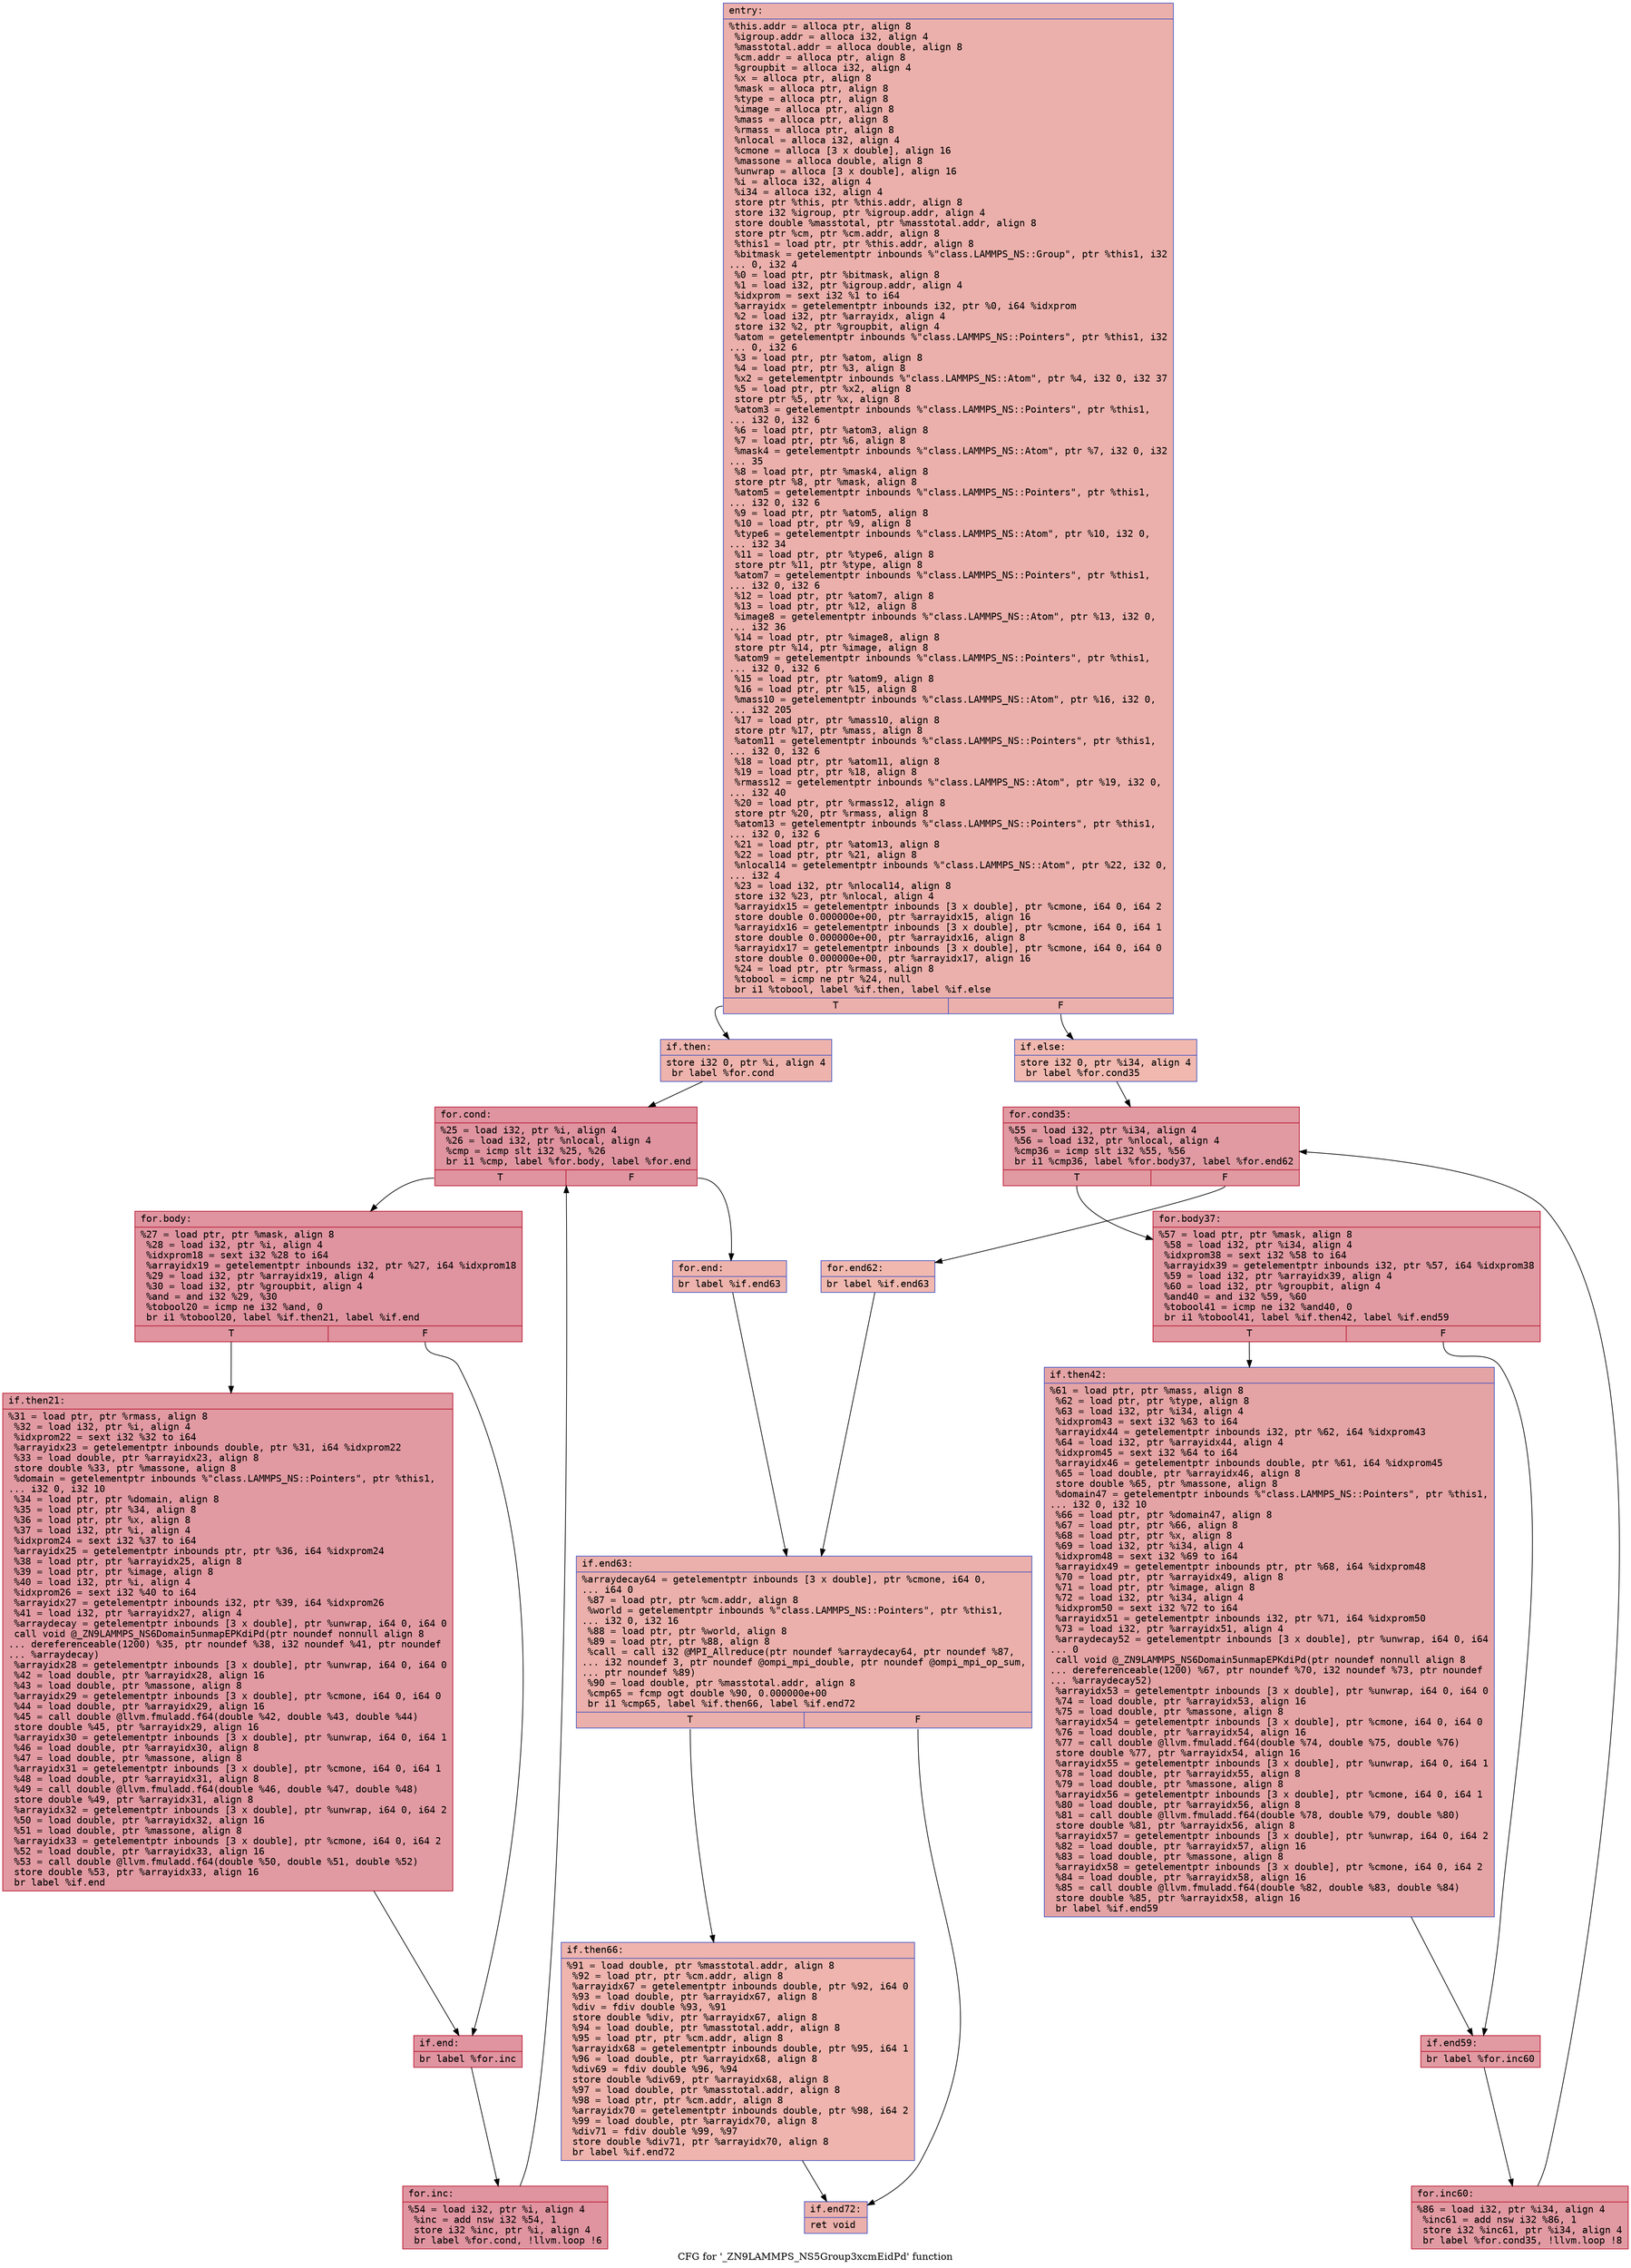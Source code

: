 digraph "CFG for '_ZN9LAMMPS_NS5Group3xcmEidPd' function" {
	label="CFG for '_ZN9LAMMPS_NS5Group3xcmEidPd' function";

	Node0x55ba303ffe00 [shape=record,color="#3d50c3ff", style=filled, fillcolor="#d24b4070" fontname="Courier",label="{entry:\l|  %this.addr = alloca ptr, align 8\l  %igroup.addr = alloca i32, align 4\l  %masstotal.addr = alloca double, align 8\l  %cm.addr = alloca ptr, align 8\l  %groupbit = alloca i32, align 4\l  %x = alloca ptr, align 8\l  %mask = alloca ptr, align 8\l  %type = alloca ptr, align 8\l  %image = alloca ptr, align 8\l  %mass = alloca ptr, align 8\l  %rmass = alloca ptr, align 8\l  %nlocal = alloca i32, align 4\l  %cmone = alloca [3 x double], align 16\l  %massone = alloca double, align 8\l  %unwrap = alloca [3 x double], align 16\l  %i = alloca i32, align 4\l  %i34 = alloca i32, align 4\l  store ptr %this, ptr %this.addr, align 8\l  store i32 %igroup, ptr %igroup.addr, align 4\l  store double %masstotal, ptr %masstotal.addr, align 8\l  store ptr %cm, ptr %cm.addr, align 8\l  %this1 = load ptr, ptr %this.addr, align 8\l  %bitmask = getelementptr inbounds %\"class.LAMMPS_NS::Group\", ptr %this1, i32\l... 0, i32 4\l  %0 = load ptr, ptr %bitmask, align 8\l  %1 = load i32, ptr %igroup.addr, align 4\l  %idxprom = sext i32 %1 to i64\l  %arrayidx = getelementptr inbounds i32, ptr %0, i64 %idxprom\l  %2 = load i32, ptr %arrayidx, align 4\l  store i32 %2, ptr %groupbit, align 4\l  %atom = getelementptr inbounds %\"class.LAMMPS_NS::Pointers\", ptr %this1, i32\l... 0, i32 6\l  %3 = load ptr, ptr %atom, align 8\l  %4 = load ptr, ptr %3, align 8\l  %x2 = getelementptr inbounds %\"class.LAMMPS_NS::Atom\", ptr %4, i32 0, i32 37\l  %5 = load ptr, ptr %x2, align 8\l  store ptr %5, ptr %x, align 8\l  %atom3 = getelementptr inbounds %\"class.LAMMPS_NS::Pointers\", ptr %this1,\l... i32 0, i32 6\l  %6 = load ptr, ptr %atom3, align 8\l  %7 = load ptr, ptr %6, align 8\l  %mask4 = getelementptr inbounds %\"class.LAMMPS_NS::Atom\", ptr %7, i32 0, i32\l... 35\l  %8 = load ptr, ptr %mask4, align 8\l  store ptr %8, ptr %mask, align 8\l  %atom5 = getelementptr inbounds %\"class.LAMMPS_NS::Pointers\", ptr %this1,\l... i32 0, i32 6\l  %9 = load ptr, ptr %atom5, align 8\l  %10 = load ptr, ptr %9, align 8\l  %type6 = getelementptr inbounds %\"class.LAMMPS_NS::Atom\", ptr %10, i32 0,\l... i32 34\l  %11 = load ptr, ptr %type6, align 8\l  store ptr %11, ptr %type, align 8\l  %atom7 = getelementptr inbounds %\"class.LAMMPS_NS::Pointers\", ptr %this1,\l... i32 0, i32 6\l  %12 = load ptr, ptr %atom7, align 8\l  %13 = load ptr, ptr %12, align 8\l  %image8 = getelementptr inbounds %\"class.LAMMPS_NS::Atom\", ptr %13, i32 0,\l... i32 36\l  %14 = load ptr, ptr %image8, align 8\l  store ptr %14, ptr %image, align 8\l  %atom9 = getelementptr inbounds %\"class.LAMMPS_NS::Pointers\", ptr %this1,\l... i32 0, i32 6\l  %15 = load ptr, ptr %atom9, align 8\l  %16 = load ptr, ptr %15, align 8\l  %mass10 = getelementptr inbounds %\"class.LAMMPS_NS::Atom\", ptr %16, i32 0,\l... i32 205\l  %17 = load ptr, ptr %mass10, align 8\l  store ptr %17, ptr %mass, align 8\l  %atom11 = getelementptr inbounds %\"class.LAMMPS_NS::Pointers\", ptr %this1,\l... i32 0, i32 6\l  %18 = load ptr, ptr %atom11, align 8\l  %19 = load ptr, ptr %18, align 8\l  %rmass12 = getelementptr inbounds %\"class.LAMMPS_NS::Atom\", ptr %19, i32 0,\l... i32 40\l  %20 = load ptr, ptr %rmass12, align 8\l  store ptr %20, ptr %rmass, align 8\l  %atom13 = getelementptr inbounds %\"class.LAMMPS_NS::Pointers\", ptr %this1,\l... i32 0, i32 6\l  %21 = load ptr, ptr %atom13, align 8\l  %22 = load ptr, ptr %21, align 8\l  %nlocal14 = getelementptr inbounds %\"class.LAMMPS_NS::Atom\", ptr %22, i32 0,\l... i32 4\l  %23 = load i32, ptr %nlocal14, align 8\l  store i32 %23, ptr %nlocal, align 4\l  %arrayidx15 = getelementptr inbounds [3 x double], ptr %cmone, i64 0, i64 2\l  store double 0.000000e+00, ptr %arrayidx15, align 16\l  %arrayidx16 = getelementptr inbounds [3 x double], ptr %cmone, i64 0, i64 1\l  store double 0.000000e+00, ptr %arrayidx16, align 8\l  %arrayidx17 = getelementptr inbounds [3 x double], ptr %cmone, i64 0, i64 0\l  store double 0.000000e+00, ptr %arrayidx17, align 16\l  %24 = load ptr, ptr %rmass, align 8\l  %tobool = icmp ne ptr %24, null\l  br i1 %tobool, label %if.then, label %if.else\l|{<s0>T|<s1>F}}"];
	Node0x55ba303ffe00:s0 -> Node0x55ba30404040[tooltip="entry -> if.then\nProbability 62.50%" ];
	Node0x55ba303ffe00:s1 -> Node0x55ba304040b0[tooltip="entry -> if.else\nProbability 37.50%" ];
	Node0x55ba30404040 [shape=record,color="#3d50c3ff", style=filled, fillcolor="#d6524470" fontname="Courier",label="{if.then:\l|  store i32 0, ptr %i, align 4\l  br label %for.cond\l}"];
	Node0x55ba30404040 -> Node0x55ba30404270[tooltip="if.then -> for.cond\nProbability 100.00%" ];
	Node0x55ba30404270 [shape=record,color="#b70d28ff", style=filled, fillcolor="#b70d2870" fontname="Courier",label="{for.cond:\l|  %25 = load i32, ptr %i, align 4\l  %26 = load i32, ptr %nlocal, align 4\l  %cmp = icmp slt i32 %25, %26\l  br i1 %cmp, label %for.body, label %for.end\l|{<s0>T|<s1>F}}"];
	Node0x55ba30404270:s0 -> Node0x55ba30404510[tooltip="for.cond -> for.body\nProbability 96.88%" ];
	Node0x55ba30404270:s1 -> Node0x55ba30401b80[tooltip="for.cond -> for.end\nProbability 3.12%" ];
	Node0x55ba30404510 [shape=record,color="#b70d28ff", style=filled, fillcolor="#b70d2870" fontname="Courier",label="{for.body:\l|  %27 = load ptr, ptr %mask, align 8\l  %28 = load i32, ptr %i, align 4\l  %idxprom18 = sext i32 %28 to i64\l  %arrayidx19 = getelementptr inbounds i32, ptr %27, i64 %idxprom18\l  %29 = load i32, ptr %arrayidx19, align 4\l  %30 = load i32, ptr %groupbit, align 4\l  %and = and i32 %29, %30\l  %tobool20 = icmp ne i32 %and, 0\l  br i1 %tobool20, label %if.then21, label %if.end\l|{<s0>T|<s1>F}}"];
	Node0x55ba30404510:s0 -> Node0x55ba30404ef0[tooltip="for.body -> if.then21\nProbability 62.50%" ];
	Node0x55ba30404510:s1 -> Node0x55ba30404f70[tooltip="for.body -> if.end\nProbability 37.50%" ];
	Node0x55ba30404ef0 [shape=record,color="#b70d28ff", style=filled, fillcolor="#bb1b2c70" fontname="Courier",label="{if.then21:\l|  %31 = load ptr, ptr %rmass, align 8\l  %32 = load i32, ptr %i, align 4\l  %idxprom22 = sext i32 %32 to i64\l  %arrayidx23 = getelementptr inbounds double, ptr %31, i64 %idxprom22\l  %33 = load double, ptr %arrayidx23, align 8\l  store double %33, ptr %massone, align 8\l  %domain = getelementptr inbounds %\"class.LAMMPS_NS::Pointers\", ptr %this1,\l... i32 0, i32 10\l  %34 = load ptr, ptr %domain, align 8\l  %35 = load ptr, ptr %34, align 8\l  %36 = load ptr, ptr %x, align 8\l  %37 = load i32, ptr %i, align 4\l  %idxprom24 = sext i32 %37 to i64\l  %arrayidx25 = getelementptr inbounds ptr, ptr %36, i64 %idxprom24\l  %38 = load ptr, ptr %arrayidx25, align 8\l  %39 = load ptr, ptr %image, align 8\l  %40 = load i32, ptr %i, align 4\l  %idxprom26 = sext i32 %40 to i64\l  %arrayidx27 = getelementptr inbounds i32, ptr %39, i64 %idxprom26\l  %41 = load i32, ptr %arrayidx27, align 4\l  %arraydecay = getelementptr inbounds [3 x double], ptr %unwrap, i64 0, i64 0\l  call void @_ZN9LAMMPS_NS6Domain5unmapEPKdiPd(ptr noundef nonnull align 8\l... dereferenceable(1200) %35, ptr noundef %38, i32 noundef %41, ptr noundef\l... %arraydecay)\l  %arrayidx28 = getelementptr inbounds [3 x double], ptr %unwrap, i64 0, i64 0\l  %42 = load double, ptr %arrayidx28, align 16\l  %43 = load double, ptr %massone, align 8\l  %arrayidx29 = getelementptr inbounds [3 x double], ptr %cmone, i64 0, i64 0\l  %44 = load double, ptr %arrayidx29, align 16\l  %45 = call double @llvm.fmuladd.f64(double %42, double %43, double %44)\l  store double %45, ptr %arrayidx29, align 16\l  %arrayidx30 = getelementptr inbounds [3 x double], ptr %unwrap, i64 0, i64 1\l  %46 = load double, ptr %arrayidx30, align 8\l  %47 = load double, ptr %massone, align 8\l  %arrayidx31 = getelementptr inbounds [3 x double], ptr %cmone, i64 0, i64 1\l  %48 = load double, ptr %arrayidx31, align 8\l  %49 = call double @llvm.fmuladd.f64(double %46, double %47, double %48)\l  store double %49, ptr %arrayidx31, align 8\l  %arrayidx32 = getelementptr inbounds [3 x double], ptr %unwrap, i64 0, i64 2\l  %50 = load double, ptr %arrayidx32, align 16\l  %51 = load double, ptr %massone, align 8\l  %arrayidx33 = getelementptr inbounds [3 x double], ptr %cmone, i64 0, i64 2\l  %52 = load double, ptr %arrayidx33, align 16\l  %53 = call double @llvm.fmuladd.f64(double %50, double %51, double %52)\l  store double %53, ptr %arrayidx33, align 16\l  br label %if.end\l}"];
	Node0x55ba30404ef0 -> Node0x55ba30404f70[tooltip="if.then21 -> if.end\nProbability 100.00%" ];
	Node0x55ba30404f70 [shape=record,color="#b70d28ff", style=filled, fillcolor="#b70d2870" fontname="Courier",label="{if.end:\l|  br label %for.inc\l}"];
	Node0x55ba30404f70 -> Node0x55ba30407640[tooltip="if.end -> for.inc\nProbability 100.00%" ];
	Node0x55ba30407640 [shape=record,color="#b70d28ff", style=filled, fillcolor="#b70d2870" fontname="Courier",label="{for.inc:\l|  %54 = load i32, ptr %i, align 4\l  %inc = add nsw i32 %54, 1\l  store i32 %inc, ptr %i, align 4\l  br label %for.cond, !llvm.loop !6\l}"];
	Node0x55ba30407640 -> Node0x55ba30404270[tooltip="for.inc -> for.cond\nProbability 100.00%" ];
	Node0x55ba30401b80 [shape=record,color="#3d50c3ff", style=filled, fillcolor="#d6524470" fontname="Courier",label="{for.end:\l|  br label %if.end63\l}"];
	Node0x55ba30401b80 -> Node0x55ba30407a70[tooltip="for.end -> if.end63\nProbability 100.00%" ];
	Node0x55ba304040b0 [shape=record,color="#3d50c3ff", style=filled, fillcolor="#dc5d4a70" fontname="Courier",label="{if.else:\l|  store i32 0, ptr %i34, align 4\l  br label %for.cond35\l}"];
	Node0x55ba304040b0 -> Node0x55ba30407bd0[tooltip="if.else -> for.cond35\nProbability 100.00%" ];
	Node0x55ba30407bd0 [shape=record,color="#b70d28ff", style=filled, fillcolor="#bb1b2c70" fontname="Courier",label="{for.cond35:\l|  %55 = load i32, ptr %i34, align 4\l  %56 = load i32, ptr %nlocal, align 4\l  %cmp36 = icmp slt i32 %55, %56\l  br i1 %cmp36, label %for.body37, label %for.end62\l|{<s0>T|<s1>F}}"];
	Node0x55ba30407bd0:s0 -> Node0x55ba30407e40[tooltip="for.cond35 -> for.body37\nProbability 96.88%" ];
	Node0x55ba30407bd0:s1 -> Node0x55ba30407ec0[tooltip="for.cond35 -> for.end62\nProbability 3.12%" ];
	Node0x55ba30407e40 [shape=record,color="#b70d28ff", style=filled, fillcolor="#bb1b2c70" fontname="Courier",label="{for.body37:\l|  %57 = load ptr, ptr %mask, align 8\l  %58 = load i32, ptr %i34, align 4\l  %idxprom38 = sext i32 %58 to i64\l  %arrayidx39 = getelementptr inbounds i32, ptr %57, i64 %idxprom38\l  %59 = load i32, ptr %arrayidx39, align 4\l  %60 = load i32, ptr %groupbit, align 4\l  %and40 = and i32 %59, %60\l  %tobool41 = icmp ne i32 %and40, 0\l  br i1 %tobool41, label %if.then42, label %if.end59\l|{<s0>T|<s1>F}}"];
	Node0x55ba30407e40:s0 -> Node0x55ba304084d0[tooltip="for.body37 -> if.then42\nProbability 62.50%" ];
	Node0x55ba30407e40:s1 -> Node0x55ba30408550[tooltip="for.body37 -> if.end59\nProbability 37.50%" ];
	Node0x55ba304084d0 [shape=record,color="#3d50c3ff", style=filled, fillcolor="#c32e3170" fontname="Courier",label="{if.then42:\l|  %61 = load ptr, ptr %mass, align 8\l  %62 = load ptr, ptr %type, align 8\l  %63 = load i32, ptr %i34, align 4\l  %idxprom43 = sext i32 %63 to i64\l  %arrayidx44 = getelementptr inbounds i32, ptr %62, i64 %idxprom43\l  %64 = load i32, ptr %arrayidx44, align 4\l  %idxprom45 = sext i32 %64 to i64\l  %arrayidx46 = getelementptr inbounds double, ptr %61, i64 %idxprom45\l  %65 = load double, ptr %arrayidx46, align 8\l  store double %65, ptr %massone, align 8\l  %domain47 = getelementptr inbounds %\"class.LAMMPS_NS::Pointers\", ptr %this1,\l... i32 0, i32 10\l  %66 = load ptr, ptr %domain47, align 8\l  %67 = load ptr, ptr %66, align 8\l  %68 = load ptr, ptr %x, align 8\l  %69 = load i32, ptr %i34, align 4\l  %idxprom48 = sext i32 %69 to i64\l  %arrayidx49 = getelementptr inbounds ptr, ptr %68, i64 %idxprom48\l  %70 = load ptr, ptr %arrayidx49, align 8\l  %71 = load ptr, ptr %image, align 8\l  %72 = load i32, ptr %i34, align 4\l  %idxprom50 = sext i32 %72 to i64\l  %arrayidx51 = getelementptr inbounds i32, ptr %71, i64 %idxprom50\l  %73 = load i32, ptr %arrayidx51, align 4\l  %arraydecay52 = getelementptr inbounds [3 x double], ptr %unwrap, i64 0, i64\l... 0\l  call void @_ZN9LAMMPS_NS6Domain5unmapEPKdiPd(ptr noundef nonnull align 8\l... dereferenceable(1200) %67, ptr noundef %70, i32 noundef %73, ptr noundef\l... %arraydecay52)\l  %arrayidx53 = getelementptr inbounds [3 x double], ptr %unwrap, i64 0, i64 0\l  %74 = load double, ptr %arrayidx53, align 16\l  %75 = load double, ptr %massone, align 8\l  %arrayidx54 = getelementptr inbounds [3 x double], ptr %cmone, i64 0, i64 0\l  %76 = load double, ptr %arrayidx54, align 16\l  %77 = call double @llvm.fmuladd.f64(double %74, double %75, double %76)\l  store double %77, ptr %arrayidx54, align 16\l  %arrayidx55 = getelementptr inbounds [3 x double], ptr %unwrap, i64 0, i64 1\l  %78 = load double, ptr %arrayidx55, align 8\l  %79 = load double, ptr %massone, align 8\l  %arrayidx56 = getelementptr inbounds [3 x double], ptr %cmone, i64 0, i64 1\l  %80 = load double, ptr %arrayidx56, align 8\l  %81 = call double @llvm.fmuladd.f64(double %78, double %79, double %80)\l  store double %81, ptr %arrayidx56, align 8\l  %arrayidx57 = getelementptr inbounds [3 x double], ptr %unwrap, i64 0, i64 2\l  %82 = load double, ptr %arrayidx57, align 16\l  %83 = load double, ptr %massone, align 8\l  %arrayidx58 = getelementptr inbounds [3 x double], ptr %cmone, i64 0, i64 2\l  %84 = load double, ptr %arrayidx58, align 16\l  %85 = call double @llvm.fmuladd.f64(double %82, double %83, double %84)\l  store double %85, ptr %arrayidx58, align 16\l  br label %if.end59\l}"];
	Node0x55ba304084d0 -> Node0x55ba30408550[tooltip="if.then42 -> if.end59\nProbability 100.00%" ];
	Node0x55ba30408550 [shape=record,color="#b70d28ff", style=filled, fillcolor="#bb1b2c70" fontname="Courier",label="{if.end59:\l|  br label %for.inc60\l}"];
	Node0x55ba30408550 -> Node0x55ba3040aaf0[tooltip="if.end59 -> for.inc60\nProbability 100.00%" ];
	Node0x55ba3040aaf0 [shape=record,color="#b70d28ff", style=filled, fillcolor="#bb1b2c70" fontname="Courier",label="{for.inc60:\l|  %86 = load i32, ptr %i34, align 4\l  %inc61 = add nsw i32 %86, 1\l  store i32 %inc61, ptr %i34, align 4\l  br label %for.cond35, !llvm.loop !8\l}"];
	Node0x55ba3040aaf0 -> Node0x55ba30407bd0[tooltip="for.inc60 -> for.cond35\nProbability 100.00%" ];
	Node0x55ba30407ec0 [shape=record,color="#3d50c3ff", style=filled, fillcolor="#dc5d4a70" fontname="Courier",label="{for.end62:\l|  br label %if.end63\l}"];
	Node0x55ba30407ec0 -> Node0x55ba30407a70[tooltip="for.end62 -> if.end63\nProbability 100.00%" ];
	Node0x55ba30407a70 [shape=record,color="#3d50c3ff", style=filled, fillcolor="#d24b4070" fontname="Courier",label="{if.end63:\l|  %arraydecay64 = getelementptr inbounds [3 x double], ptr %cmone, i64 0,\l... i64 0\l  %87 = load ptr, ptr %cm.addr, align 8\l  %world = getelementptr inbounds %\"class.LAMMPS_NS::Pointers\", ptr %this1,\l... i32 0, i32 16\l  %88 = load ptr, ptr %world, align 8\l  %89 = load ptr, ptr %88, align 8\l  %call = call i32 @MPI_Allreduce(ptr noundef %arraydecay64, ptr noundef %87,\l... i32 noundef 3, ptr noundef @ompi_mpi_double, ptr noundef @ompi_mpi_op_sum,\l... ptr noundef %89)\l  %90 = load double, ptr %masstotal.addr, align 8\l  %cmp65 = fcmp ogt double %90, 0.000000e+00\l  br i1 %cmp65, label %if.then66, label %if.end72\l|{<s0>T|<s1>F}}"];
	Node0x55ba30407a70:s0 -> Node0x55ba3040b5a0[tooltip="if.end63 -> if.then66\nProbability 50.00%" ];
	Node0x55ba30407a70:s1 -> Node0x55ba3040b5f0[tooltip="if.end63 -> if.end72\nProbability 50.00%" ];
	Node0x55ba3040b5a0 [shape=record,color="#3d50c3ff", style=filled, fillcolor="#d8564670" fontname="Courier",label="{if.then66:\l|  %91 = load double, ptr %masstotal.addr, align 8\l  %92 = load ptr, ptr %cm.addr, align 8\l  %arrayidx67 = getelementptr inbounds double, ptr %92, i64 0\l  %93 = load double, ptr %arrayidx67, align 8\l  %div = fdiv double %93, %91\l  store double %div, ptr %arrayidx67, align 8\l  %94 = load double, ptr %masstotal.addr, align 8\l  %95 = load ptr, ptr %cm.addr, align 8\l  %arrayidx68 = getelementptr inbounds double, ptr %95, i64 1\l  %96 = load double, ptr %arrayidx68, align 8\l  %div69 = fdiv double %96, %94\l  store double %div69, ptr %arrayidx68, align 8\l  %97 = load double, ptr %masstotal.addr, align 8\l  %98 = load ptr, ptr %cm.addr, align 8\l  %arrayidx70 = getelementptr inbounds double, ptr %98, i64 2\l  %99 = load double, ptr %arrayidx70, align 8\l  %div71 = fdiv double %99, %97\l  store double %div71, ptr %arrayidx70, align 8\l  br label %if.end72\l}"];
	Node0x55ba3040b5a0 -> Node0x55ba3040b5f0[tooltip="if.then66 -> if.end72\nProbability 100.00%" ];
	Node0x55ba3040b5f0 [shape=record,color="#3d50c3ff", style=filled, fillcolor="#d24b4070" fontname="Courier",label="{if.end72:\l|  ret void\l}"];
}
